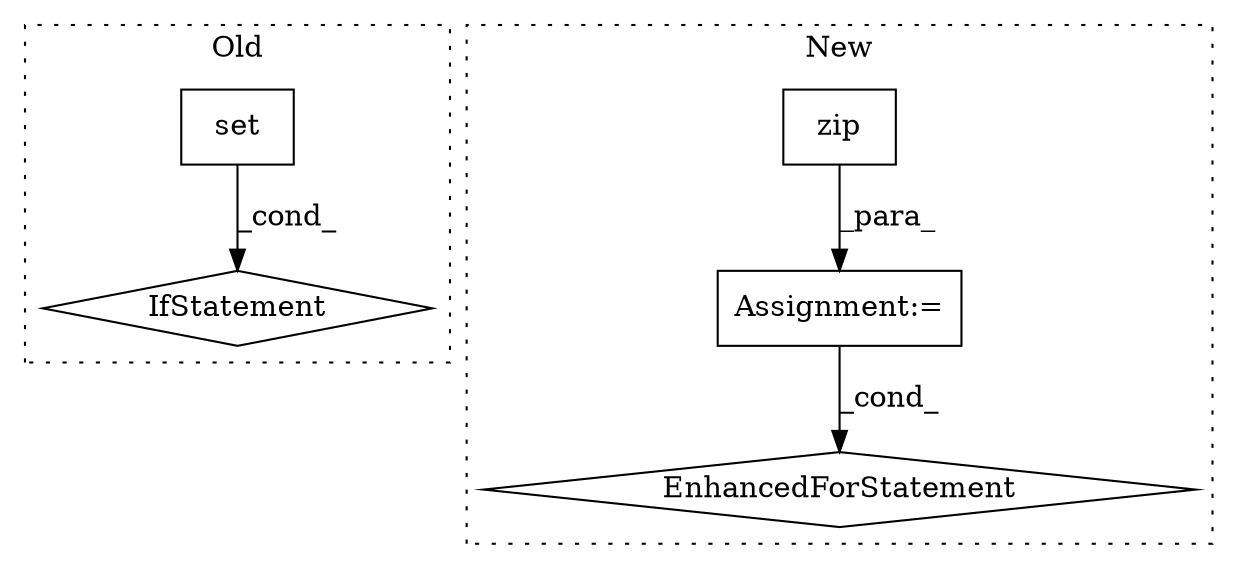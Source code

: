 digraph G {
subgraph cluster0 {
1 [label="set" a="32" s="1254" l="5" shape="box"];
5 [label="IfStatement" a="25" s="1506,1542" l="14,2" shape="diamond"];
label = "Old";
style="dotted";
}
subgraph cluster1 {
2 [label="zip" a="32" s="1548,1570" l="4,1" shape="box"];
3 [label="Assignment:=" a="7" s="1460,1571" l="76,2" shape="box"];
4 [label="EnhancedForStatement" a="70" s="1460,1571" l="76,2" shape="diamond"];
label = "New";
style="dotted";
}
1 -> 5 [label="_cond_"];
2 -> 3 [label="_para_"];
3 -> 4 [label="_cond_"];
}